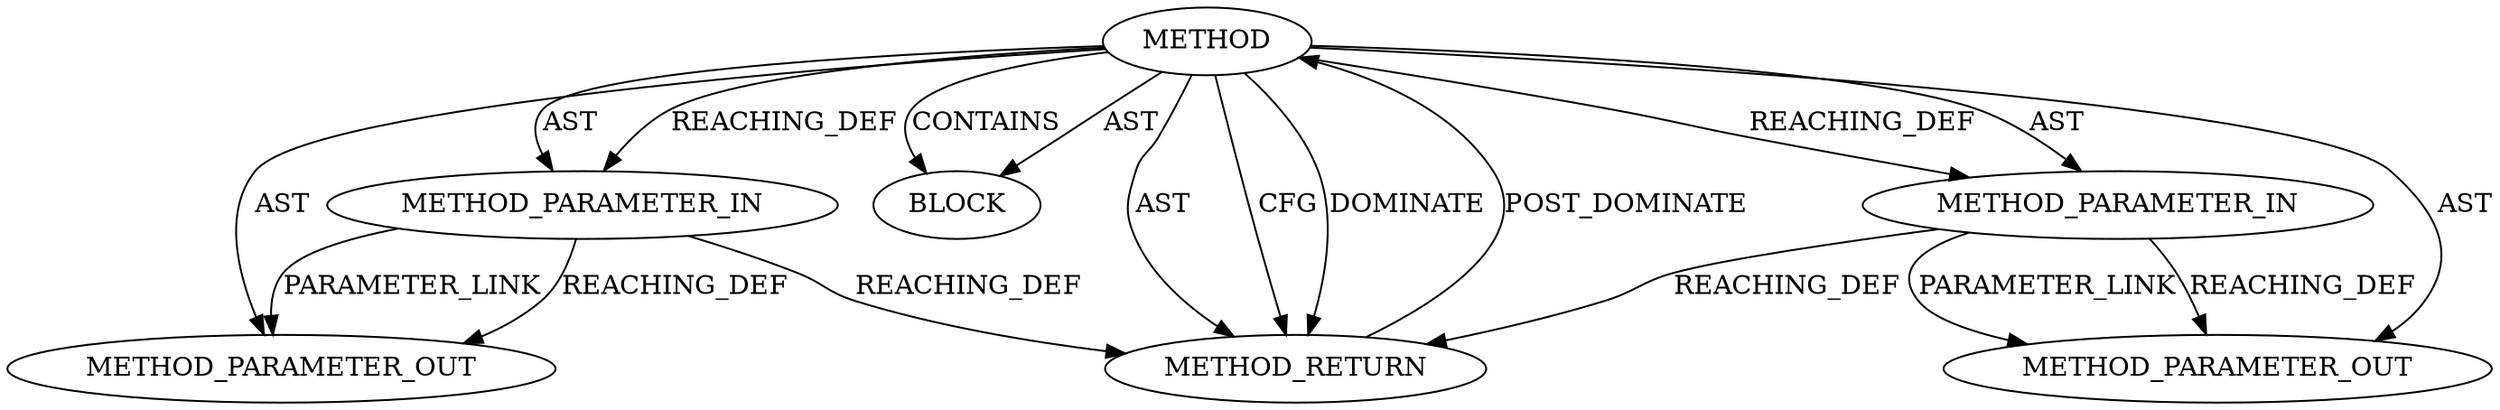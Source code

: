 digraph {
  27094 [label=METHOD_PARAMETER_OUT ORDER=2 CODE="p2" IS_VARIADIC=false TYPE_FULL_NAME="ANY" EVALUATION_STRATEGY="BY_VALUE" INDEX=2 NAME="p2"]
  25224 [label=BLOCK ORDER=1 ARGUMENT_INDEX=1 CODE="<empty>" TYPE_FULL_NAME="ANY"]
  25221 [label=METHOD AST_PARENT_TYPE="NAMESPACE_BLOCK" AST_PARENT_FULL_NAME="<global>" ORDER=0 CODE="<empty>" FULL_NAME="<operator>.equals" IS_EXTERNAL=true FILENAME="<empty>" SIGNATURE="" NAME="<operator>.equals"]
  25225 [label=METHOD_RETURN ORDER=2 CODE="RET" TYPE_FULL_NAME="ANY" EVALUATION_STRATEGY="BY_VALUE"]
  27093 [label=METHOD_PARAMETER_OUT ORDER=1 CODE="p1" IS_VARIADIC=false TYPE_FULL_NAME="ANY" EVALUATION_STRATEGY="BY_VALUE" INDEX=1 NAME="p1"]
  25223 [label=METHOD_PARAMETER_IN ORDER=2 CODE="p2" IS_VARIADIC=false TYPE_FULL_NAME="ANY" EVALUATION_STRATEGY="BY_VALUE" INDEX=2 NAME="p2"]
  25222 [label=METHOD_PARAMETER_IN ORDER=1 CODE="p1" IS_VARIADIC=false TYPE_FULL_NAME="ANY" EVALUATION_STRATEGY="BY_VALUE" INDEX=1 NAME="p1"]
  25221 -> 25222 [label=REACHING_DEF VARIABLE=""]
  25221 -> 25225 [label=AST ]
  25221 -> 25222 [label=AST ]
  25221 -> 25225 [label=CFG ]
  25221 -> 25224 [label=CONTAINS ]
  25221 -> 27094 [label=AST ]
  25221 -> 25223 [label=AST ]
  25221 -> 25224 [label=AST ]
  25223 -> 25225 [label=REACHING_DEF VARIABLE="p2"]
  25223 -> 27094 [label=PARAMETER_LINK ]
  25222 -> 25225 [label=REACHING_DEF VARIABLE="p1"]
  25221 -> 25223 [label=REACHING_DEF VARIABLE=""]
  25222 -> 27093 [label=PARAMETER_LINK ]
  25222 -> 27093 [label=REACHING_DEF VARIABLE="p1"]
  25221 -> 27093 [label=AST ]
  25221 -> 25225 [label=DOMINATE ]
  25223 -> 27094 [label=REACHING_DEF VARIABLE="p2"]
  25225 -> 25221 [label=POST_DOMINATE ]
}
